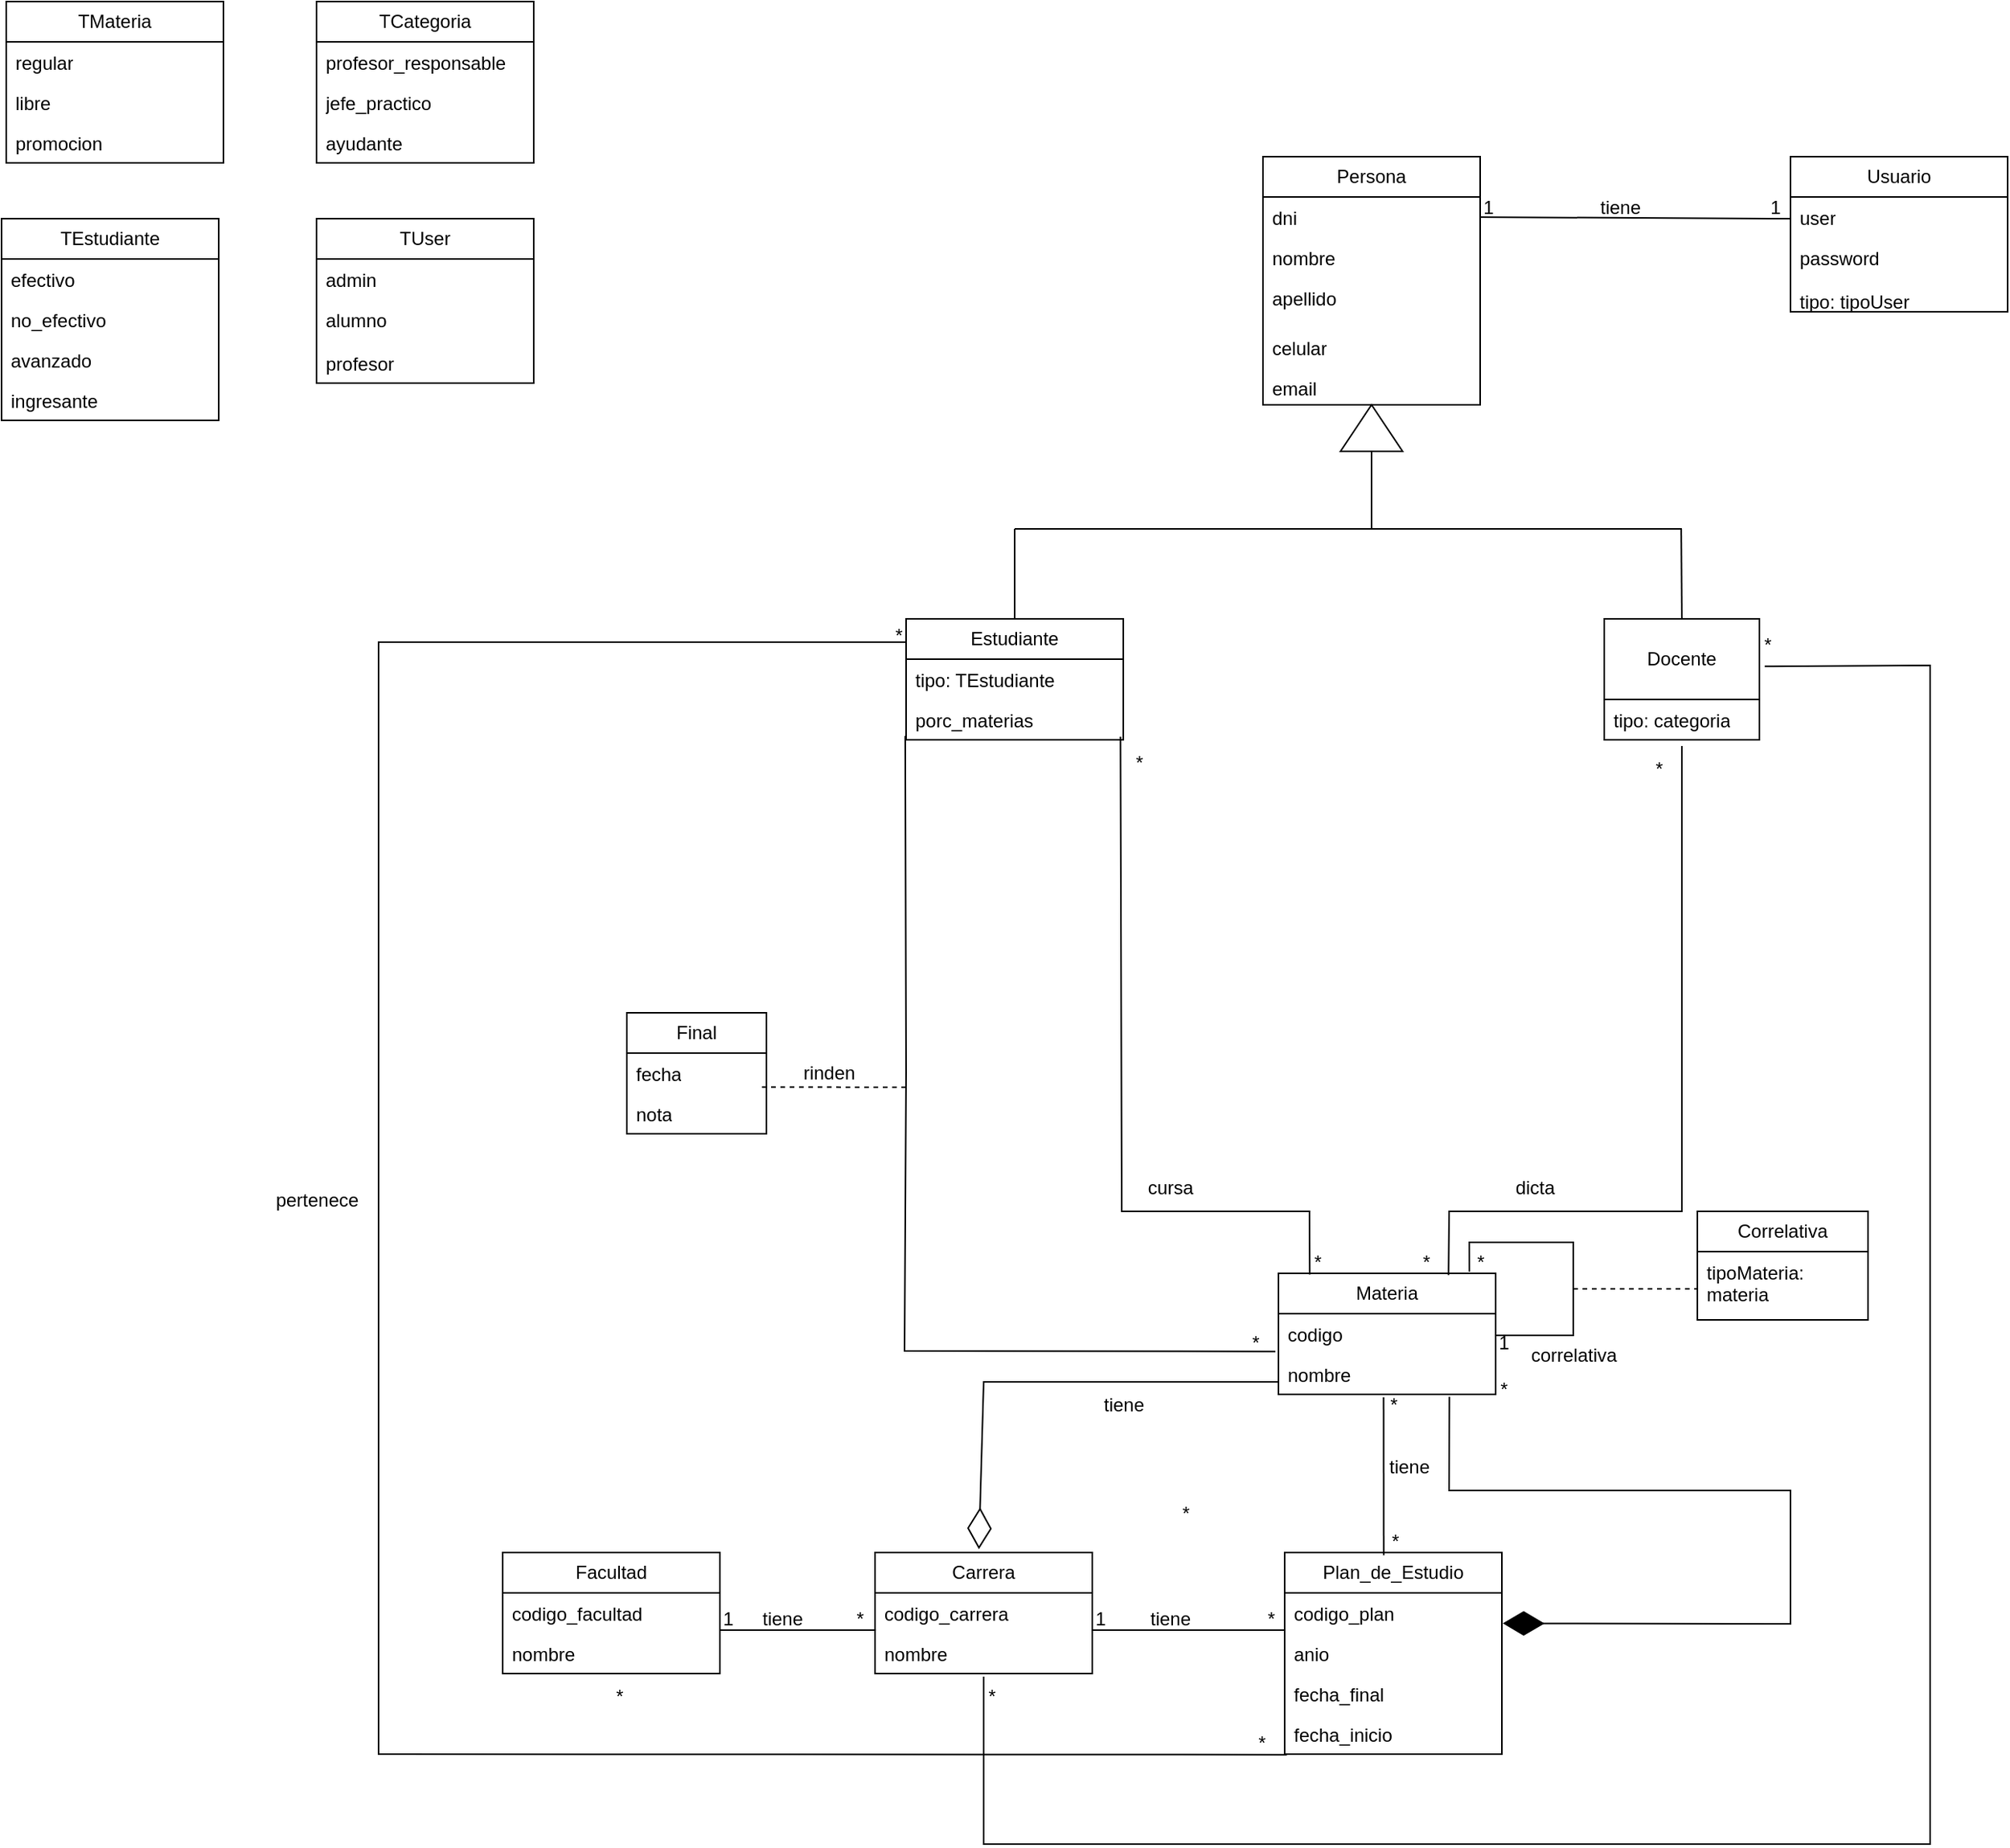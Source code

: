 <mxfile version="28.0.6">
  <diagram name="Página-1" id="NqLssx0y5julMfDjZnWu">
    <mxGraphModel dx="2679" dy="1018" grid="1" gridSize="10" guides="1" tooltips="1" connect="1" arrows="1" fold="1" page="1" pageScale="1" pageWidth="827" pageHeight="1169" math="0" shadow="0">
      <root>
        <mxCell id="0" />
        <mxCell id="1" parent="0" />
        <mxCell id="WmbsGpXp2DMXk3GeZqub-1" value="Persona" style="swimlane;fontStyle=0;childLayout=stackLayout;horizontal=1;startSize=26;fillColor=none;horizontalStack=0;resizeParent=1;resizeParentMax=0;resizeLast=0;collapsible=1;marginBottom=0;whiteSpace=wrap;html=1;" parent="1" vertex="1">
          <mxGeometry x="330" y="120" width="140" height="160" as="geometry" />
        </mxCell>
        <mxCell id="WmbsGpXp2DMXk3GeZqub-2" value="dni" style="text;strokeColor=none;fillColor=none;align=left;verticalAlign=top;spacingLeft=4;spacingRight=4;overflow=hidden;rotatable=0;points=[[0,0.5],[1,0.5]];portConstraint=eastwest;whiteSpace=wrap;html=1;" parent="WmbsGpXp2DMXk3GeZqub-1" vertex="1">
          <mxGeometry y="26" width="140" height="26" as="geometry" />
        </mxCell>
        <mxCell id="WmbsGpXp2DMXk3GeZqub-3" value="nombre" style="text;strokeColor=none;fillColor=none;align=left;verticalAlign=top;spacingLeft=4;spacingRight=4;overflow=hidden;rotatable=0;points=[[0,0.5],[1,0.5]];portConstraint=eastwest;whiteSpace=wrap;html=1;" parent="WmbsGpXp2DMXk3GeZqub-1" vertex="1">
          <mxGeometry y="52" width="140" height="26" as="geometry" />
        </mxCell>
        <mxCell id="WmbsGpXp2DMXk3GeZqub-4" value="apellido" style="text;strokeColor=none;fillColor=none;align=left;verticalAlign=top;spacingLeft=4;spacingRight=4;overflow=hidden;rotatable=0;points=[[0,0.5],[1,0.5]];portConstraint=eastwest;whiteSpace=wrap;html=1;" parent="WmbsGpXp2DMXk3GeZqub-1" vertex="1">
          <mxGeometry y="78" width="140" height="82" as="geometry" />
        </mxCell>
        <mxCell id="WmbsGpXp2DMXk3GeZqub-5" value="Estudiante" style="swimlane;fontStyle=0;childLayout=stackLayout;horizontal=1;startSize=26;fillColor=none;horizontalStack=0;resizeParent=1;resizeParentMax=0;resizeLast=0;collapsible=1;marginBottom=0;whiteSpace=wrap;html=1;" parent="1" vertex="1">
          <mxGeometry x="100" y="418" width="140" height="78" as="geometry" />
        </mxCell>
        <mxCell id="WmbsGpXp2DMXk3GeZqub-6" value="tipo: TEstudiante" style="text;strokeColor=none;fillColor=none;align=left;verticalAlign=top;spacingLeft=4;spacingRight=4;overflow=hidden;rotatable=0;points=[[0,0.5],[1,0.5]];portConstraint=eastwest;whiteSpace=wrap;html=1;" parent="WmbsGpXp2DMXk3GeZqub-5" vertex="1">
          <mxGeometry y="26" width="140" height="26" as="geometry" />
        </mxCell>
        <mxCell id="0xZ3MYLfQqbF8ofGHadz-17" value="porc_materias" style="text;strokeColor=none;fillColor=none;align=left;verticalAlign=top;spacingLeft=4;spacingRight=4;overflow=hidden;rotatable=0;points=[[0,0.5],[1,0.5]];portConstraint=eastwest;whiteSpace=wrap;html=1;" parent="WmbsGpXp2DMXk3GeZqub-5" vertex="1">
          <mxGeometry y="52" width="140" height="26" as="geometry" />
        </mxCell>
        <mxCell id="WmbsGpXp2DMXk3GeZqub-9" value="Docente" style="swimlane;fontStyle=0;childLayout=stackLayout;horizontal=1;startSize=52;fillColor=none;horizontalStack=0;resizeParent=1;resizeParentMax=0;resizeLast=0;collapsible=1;marginBottom=0;whiteSpace=wrap;html=1;" parent="1" vertex="1">
          <mxGeometry x="550" y="418" width="100" height="78" as="geometry" />
        </mxCell>
        <mxCell id="0xZ3MYLfQqbF8ofGHadz-1" value="tipo: categoria" style="text;strokeColor=none;fillColor=none;align=left;verticalAlign=top;spacingLeft=4;spacingRight=4;overflow=hidden;rotatable=0;points=[[0,0.5],[1,0.5]];portConstraint=eastwest;whiteSpace=wrap;html=1;" parent="WmbsGpXp2DMXk3GeZqub-9" vertex="1">
          <mxGeometry y="52" width="100" height="26" as="geometry" />
        </mxCell>
        <mxCell id="WmbsGpXp2DMXk3GeZqub-13" value="celular" style="text;strokeColor=none;fillColor=none;align=left;verticalAlign=top;spacingLeft=4;spacingRight=4;overflow=hidden;rotatable=0;points=[[0,0.5],[1,0.5]];portConstraint=eastwest;whiteSpace=wrap;html=1;" parent="1" vertex="1">
          <mxGeometry x="330" y="230" width="140" height="26" as="geometry" />
        </mxCell>
        <mxCell id="WmbsGpXp2DMXk3GeZqub-14" value="email" style="text;strokeColor=none;fillColor=none;align=left;verticalAlign=top;spacingLeft=4;spacingRight=4;overflow=hidden;rotatable=0;points=[[0,0.5],[1,0.5]];portConstraint=eastwest;whiteSpace=wrap;html=1;" parent="1" vertex="1">
          <mxGeometry x="330" y="256" width="140" height="26" as="geometry" />
        </mxCell>
        <mxCell id="WmbsGpXp2DMXk3GeZqub-15" value="TEstudiante" style="swimlane;fontStyle=0;childLayout=stackLayout;horizontal=1;startSize=26;fillColor=none;horizontalStack=0;resizeParent=1;resizeParentMax=0;resizeLast=0;collapsible=1;marginBottom=0;whiteSpace=wrap;html=1;" parent="1" vertex="1">
          <mxGeometry x="-483" y="160" width="140" height="130" as="geometry" />
        </mxCell>
        <mxCell id="WmbsGpXp2DMXk3GeZqub-16" value="efectivo" style="text;strokeColor=none;fillColor=none;align=left;verticalAlign=top;spacingLeft=4;spacingRight=4;overflow=hidden;rotatable=0;points=[[0,0.5],[1,0.5]];portConstraint=eastwest;whiteSpace=wrap;html=1;" parent="WmbsGpXp2DMXk3GeZqub-15" vertex="1">
          <mxGeometry y="26" width="140" height="26" as="geometry" />
        </mxCell>
        <mxCell id="WmbsGpXp2DMXk3GeZqub-17" value="no_efectivo" style="text;strokeColor=none;fillColor=none;align=left;verticalAlign=top;spacingLeft=4;spacingRight=4;overflow=hidden;rotatable=0;points=[[0,0.5],[1,0.5]];portConstraint=eastwest;whiteSpace=wrap;html=1;" parent="WmbsGpXp2DMXk3GeZqub-15" vertex="1">
          <mxGeometry y="52" width="140" height="26" as="geometry" />
        </mxCell>
        <mxCell id="0xZ3MYLfQqbF8ofGHadz-18" value="avanzado" style="text;strokeColor=none;fillColor=none;align=left;verticalAlign=top;spacingLeft=4;spacingRight=4;overflow=hidden;rotatable=0;points=[[0,0.5],[1,0.5]];portConstraint=eastwest;whiteSpace=wrap;html=1;" parent="WmbsGpXp2DMXk3GeZqub-15" vertex="1">
          <mxGeometry y="78" width="140" height="26" as="geometry" />
        </mxCell>
        <mxCell id="0xZ3MYLfQqbF8ofGHadz-19" value="ingresante" style="text;strokeColor=none;fillColor=none;align=left;verticalAlign=top;spacingLeft=4;spacingRight=4;overflow=hidden;rotatable=0;points=[[0,0.5],[1,0.5]];portConstraint=eastwest;whiteSpace=wrap;html=1;" parent="WmbsGpXp2DMXk3GeZqub-15" vertex="1">
          <mxGeometry y="104" width="140" height="26" as="geometry" />
        </mxCell>
        <mxCell id="WmbsGpXp2DMXk3GeZqub-20" value="" style="triangle;whiteSpace=wrap;html=1;direction=north;" parent="1" vertex="1">
          <mxGeometry x="380" y="280" width="40" height="30" as="geometry" />
        </mxCell>
        <mxCell id="WmbsGpXp2DMXk3GeZqub-21" value="" style="endArrow=none;html=1;rounded=0;" parent="1" edge="1">
          <mxGeometry width="50" height="50" relative="1" as="geometry">
            <mxPoint x="400" y="360" as="sourcePoint" />
            <mxPoint x="400" y="310" as="targetPoint" />
          </mxGeometry>
        </mxCell>
        <mxCell id="WmbsGpXp2DMXk3GeZqub-22" value="" style="endArrow=none;html=1;rounded=0;" parent="1" edge="1">
          <mxGeometry width="50" height="50" relative="1" as="geometry">
            <mxPoint x="270" y="360" as="sourcePoint" />
            <mxPoint x="400" y="360" as="targetPoint" />
          </mxGeometry>
        </mxCell>
        <mxCell id="WmbsGpXp2DMXk3GeZqub-23" value="" style="endArrow=none;html=1;rounded=0;" parent="1" edge="1">
          <mxGeometry width="50" height="50" relative="1" as="geometry">
            <mxPoint x="400" y="360" as="sourcePoint" />
            <mxPoint x="600" y="360" as="targetPoint" />
          </mxGeometry>
        </mxCell>
        <mxCell id="WmbsGpXp2DMXk3GeZqub-24" value="" style="endArrow=none;html=1;rounded=0;" parent="1" edge="1">
          <mxGeometry width="50" height="50" relative="1" as="geometry">
            <mxPoint x="170" y="360" as="sourcePoint" />
            <mxPoint x="270" y="360" as="targetPoint" />
          </mxGeometry>
        </mxCell>
        <mxCell id="WmbsGpXp2DMXk3GeZqub-25" value="" style="endArrow=none;html=1;rounded=0;exitX=0.5;exitY=0;exitDx=0;exitDy=0;" parent="1" source="WmbsGpXp2DMXk3GeZqub-9" edge="1">
          <mxGeometry width="50" height="50" relative="1" as="geometry">
            <mxPoint x="600" y="400" as="sourcePoint" />
            <mxPoint x="599.58" y="360" as="targetPoint" />
          </mxGeometry>
        </mxCell>
        <mxCell id="WmbsGpXp2DMXk3GeZqub-44" value="" style="endArrow=none;html=1;rounded=0;exitX=0.5;exitY=0;exitDx=0;exitDy=0;" parent="1" source="WmbsGpXp2DMXk3GeZqub-5" edge="1">
          <mxGeometry width="50" height="50" relative="1" as="geometry">
            <mxPoint x="169.58" y="410" as="sourcePoint" />
            <mxPoint x="170" y="360" as="targetPoint" />
          </mxGeometry>
        </mxCell>
        <mxCell id="WmbsGpXp2DMXk3GeZqub-49" value="Materia" style="swimlane;fontStyle=0;childLayout=stackLayout;horizontal=1;startSize=26;fillColor=none;horizontalStack=0;resizeParent=1;resizeParentMax=0;resizeLast=0;collapsible=1;marginBottom=0;whiteSpace=wrap;html=1;" parent="1" vertex="1">
          <mxGeometry x="340" y="840" width="140" height="78" as="geometry" />
        </mxCell>
        <mxCell id="WmbsGpXp2DMXk3GeZqub-50" value="codigo" style="text;strokeColor=none;fillColor=none;align=left;verticalAlign=top;spacingLeft=4;spacingRight=4;overflow=hidden;rotatable=0;points=[[0,0.5],[1,0.5]];portConstraint=eastwest;whiteSpace=wrap;html=1;" parent="WmbsGpXp2DMXk3GeZqub-49" vertex="1">
          <mxGeometry y="26" width="140" height="26" as="geometry" />
        </mxCell>
        <mxCell id="WmbsGpXp2DMXk3GeZqub-51" value="nombre" style="text;strokeColor=none;fillColor=none;align=left;verticalAlign=top;spacingLeft=4;spacingRight=4;overflow=hidden;rotatable=0;points=[[0,0.5],[1,0.5]];portConstraint=eastwest;whiteSpace=wrap;html=1;" parent="WmbsGpXp2DMXk3GeZqub-49" vertex="1">
          <mxGeometry y="52" width="140" height="26" as="geometry" />
        </mxCell>
        <mxCell id="WmbsGpXp2DMXk3GeZqub-53" value="Plan_de_Estudio" style="swimlane;fontStyle=0;childLayout=stackLayout;horizontal=1;startSize=26;fillColor=none;horizontalStack=0;resizeParent=1;resizeParentMax=0;resizeLast=0;collapsible=1;marginBottom=0;whiteSpace=wrap;html=1;" parent="1" vertex="1">
          <mxGeometry x="344" y="1020" width="140" height="130" as="geometry" />
        </mxCell>
        <mxCell id="WmbsGpXp2DMXk3GeZqub-54" value="codigo_plan" style="text;strokeColor=none;fillColor=none;align=left;verticalAlign=top;spacingLeft=4;spacingRight=4;overflow=hidden;rotatable=0;points=[[0,0.5],[1,0.5]];portConstraint=eastwest;whiteSpace=wrap;html=1;" parent="WmbsGpXp2DMXk3GeZqub-53" vertex="1">
          <mxGeometry y="26" width="140" height="26" as="geometry" />
        </mxCell>
        <mxCell id="WmbsGpXp2DMXk3GeZqub-55" value="anio" style="text;strokeColor=none;fillColor=none;align=left;verticalAlign=top;spacingLeft=4;spacingRight=4;overflow=hidden;rotatable=0;points=[[0,0.5],[1,0.5]];portConstraint=eastwest;whiteSpace=wrap;html=1;" parent="WmbsGpXp2DMXk3GeZqub-53" vertex="1">
          <mxGeometry y="52" width="140" height="26" as="geometry" />
        </mxCell>
        <mxCell id="eZNoGlo1x7P27jBiXh__-4" value="fecha_final" style="text;strokeColor=none;fillColor=none;align=left;verticalAlign=top;spacingLeft=4;spacingRight=4;overflow=hidden;rotatable=0;points=[[0,0.5],[1,0.5]];portConstraint=eastwest;whiteSpace=wrap;html=1;" parent="WmbsGpXp2DMXk3GeZqub-53" vertex="1">
          <mxGeometry y="78" width="140" height="26" as="geometry" />
        </mxCell>
        <mxCell id="eZNoGlo1x7P27jBiXh__-2" value="fecha_inicio" style="text;strokeColor=none;fillColor=none;align=left;verticalAlign=top;spacingLeft=4;spacingRight=4;overflow=hidden;rotatable=0;points=[[0,0.5],[1,0.5]];portConstraint=eastwest;whiteSpace=wrap;html=1;" parent="WmbsGpXp2DMXk3GeZqub-53" vertex="1">
          <mxGeometry y="104" width="140" height="26" as="geometry" />
        </mxCell>
        <mxCell id="WmbsGpXp2DMXk3GeZqub-56" value="Carrera" style="swimlane;fontStyle=0;childLayout=stackLayout;horizontal=1;startSize=26;fillColor=none;horizontalStack=0;resizeParent=1;resizeParentMax=0;resizeLast=0;collapsible=1;marginBottom=0;whiteSpace=wrap;html=1;" parent="1" vertex="1">
          <mxGeometry x="80" y="1020" width="140" height="78" as="geometry" />
        </mxCell>
        <mxCell id="WmbsGpXp2DMXk3GeZqub-57" value="codigo_carrera" style="text;strokeColor=none;fillColor=none;align=left;verticalAlign=top;spacingLeft=4;spacingRight=4;overflow=hidden;rotatable=0;points=[[0,0.5],[1,0.5]];portConstraint=eastwest;whiteSpace=wrap;html=1;" parent="WmbsGpXp2DMXk3GeZqub-56" vertex="1">
          <mxGeometry y="26" width="140" height="26" as="geometry" />
        </mxCell>
        <mxCell id="WmbsGpXp2DMXk3GeZqub-58" value="nombre" style="text;strokeColor=none;fillColor=none;align=left;verticalAlign=top;spacingLeft=4;spacingRight=4;overflow=hidden;rotatable=0;points=[[0,0.5],[1,0.5]];portConstraint=eastwest;whiteSpace=wrap;html=1;" parent="WmbsGpXp2DMXk3GeZqub-56" vertex="1">
          <mxGeometry y="52" width="140" height="26" as="geometry" />
        </mxCell>
        <mxCell id="WmbsGpXp2DMXk3GeZqub-59" value="Facultad" style="swimlane;fontStyle=0;childLayout=stackLayout;horizontal=1;startSize=26;fillColor=none;horizontalStack=0;resizeParent=1;resizeParentMax=0;resizeLast=0;collapsible=1;marginBottom=0;whiteSpace=wrap;html=1;" parent="1" vertex="1">
          <mxGeometry x="-160" y="1020" width="140" height="78" as="geometry" />
        </mxCell>
        <mxCell id="WmbsGpXp2DMXk3GeZqub-60" value="codigo_facultad&amp;nbsp;" style="text;strokeColor=none;fillColor=none;align=left;verticalAlign=top;spacingLeft=4;spacingRight=4;overflow=hidden;rotatable=0;points=[[0,0.5],[1,0.5]];portConstraint=eastwest;whiteSpace=wrap;html=1;" parent="WmbsGpXp2DMXk3GeZqub-59" vertex="1">
          <mxGeometry y="26" width="140" height="26" as="geometry" />
        </mxCell>
        <mxCell id="WmbsGpXp2DMXk3GeZqub-61" value="nombre" style="text;strokeColor=none;fillColor=none;align=left;verticalAlign=top;spacingLeft=4;spacingRight=4;overflow=hidden;rotatable=0;points=[[0,0.5],[1,0.5]];portConstraint=eastwest;whiteSpace=wrap;html=1;" parent="WmbsGpXp2DMXk3GeZqub-59" vertex="1">
          <mxGeometry y="52" width="140" height="26" as="geometry" />
        </mxCell>
        <mxCell id="WmbsGpXp2DMXk3GeZqub-62" value="Usuario" style="swimlane;fontStyle=0;childLayout=stackLayout;horizontal=1;startSize=26;fillColor=none;horizontalStack=0;resizeParent=1;resizeParentMax=0;resizeLast=0;collapsible=1;marginBottom=0;whiteSpace=wrap;html=1;" parent="1" vertex="1">
          <mxGeometry x="670" y="120" width="140" height="100" as="geometry" />
        </mxCell>
        <mxCell id="WmbsGpXp2DMXk3GeZqub-63" value="user" style="text;strokeColor=none;fillColor=none;align=left;verticalAlign=top;spacingLeft=4;spacingRight=4;overflow=hidden;rotatable=0;points=[[0,0.5],[1,0.5]];portConstraint=eastwest;whiteSpace=wrap;html=1;" parent="WmbsGpXp2DMXk3GeZqub-62" vertex="1">
          <mxGeometry y="26" width="140" height="26" as="geometry" />
        </mxCell>
        <mxCell id="WmbsGpXp2DMXk3GeZqub-64" value="password" style="text;strokeColor=none;fillColor=none;align=left;verticalAlign=top;spacingLeft=4;spacingRight=4;overflow=hidden;rotatable=0;points=[[0,0.5],[1,0.5]];portConstraint=eastwest;whiteSpace=wrap;html=1;" parent="WmbsGpXp2DMXk3GeZqub-62" vertex="1">
          <mxGeometry y="52" width="140" height="48" as="geometry" />
        </mxCell>
        <mxCell id="WmbsGpXp2DMXk3GeZqub-65" value="" style="endArrow=none;html=1;rounded=0;entryX=0.004;entryY=0.923;entryDx=0;entryDy=0;entryPerimeter=0;" parent="1" target="WmbsGpXp2DMXk3GeZqub-57" edge="1">
          <mxGeometry width="50" height="50" relative="1" as="geometry">
            <mxPoint x="-20" y="1070" as="sourcePoint" />
            <mxPoint x="30" y="1020" as="targetPoint" />
          </mxGeometry>
        </mxCell>
        <mxCell id="WmbsGpXp2DMXk3GeZqub-66" value="" style="endArrow=none;html=1;rounded=0;entryX=0;entryY=0.921;entryDx=0;entryDy=0;entryPerimeter=0;" parent="1" target="WmbsGpXp2DMXk3GeZqub-54" edge="1">
          <mxGeometry width="50" height="50" relative="1" as="geometry">
            <mxPoint x="220" y="1070" as="sourcePoint" />
            <mxPoint x="340" y="1070" as="targetPoint" />
          </mxGeometry>
        </mxCell>
        <mxCell id="WmbsGpXp2DMXk3GeZqub-67" value="1" style="text;html=1;align=center;verticalAlign=middle;resizable=0;points=[];autosize=1;strokeColor=none;fillColor=none;" parent="1" vertex="1">
          <mxGeometry x="-30" y="1048" width="30" height="30" as="geometry" />
        </mxCell>
        <mxCell id="WmbsGpXp2DMXk3GeZqub-68" value="*" style="text;html=1;align=center;verticalAlign=middle;resizable=0;points=[];autosize=1;strokeColor=none;fillColor=none;" parent="1" vertex="1">
          <mxGeometry x="55" y="1048" width="30" height="30" as="geometry" />
        </mxCell>
        <mxCell id="WmbsGpXp2DMXk3GeZqub-69" value="1" style="text;html=1;align=center;verticalAlign=middle;resizable=0;points=[];autosize=1;strokeColor=none;fillColor=none;" parent="1" vertex="1">
          <mxGeometry x="210" y="1048" width="30" height="30" as="geometry" />
        </mxCell>
        <mxCell id="WmbsGpXp2DMXk3GeZqub-70" value="*" style="text;html=1;align=center;verticalAlign=middle;resizable=0;points=[];autosize=1;strokeColor=none;fillColor=none;" parent="1" vertex="1">
          <mxGeometry x="320" y="1048" width="30" height="30" as="geometry" />
        </mxCell>
        <mxCell id="WmbsGpXp2DMXk3GeZqub-71" value="" style="endArrow=none;html=1;rounded=0;entryX=0.484;entryY=1.07;entryDx=0;entryDy=0;entryPerimeter=0;exitX=0.456;exitY=0.013;exitDx=0;exitDy=0;exitPerimeter=0;" parent="1" source="WmbsGpXp2DMXk3GeZqub-53" target="WmbsGpXp2DMXk3GeZqub-51" edge="1">
          <mxGeometry width="50" height="50" relative="1" as="geometry">
            <mxPoint x="370" y="970" as="sourcePoint" />
            <mxPoint x="420" y="920" as="targetPoint" />
          </mxGeometry>
        </mxCell>
        <mxCell id="WmbsGpXp2DMXk3GeZqub-72" value="*" style="text;html=1;align=center;verticalAlign=middle;resizable=0;points=[];autosize=1;strokeColor=none;fillColor=none;" parent="1" vertex="1">
          <mxGeometry x="399" y="910" width="30" height="30" as="geometry" />
        </mxCell>
        <mxCell id="WmbsGpXp2DMXk3GeZqub-73" value="*" style="text;html=1;align=center;verticalAlign=middle;resizable=0;points=[];autosize=1;strokeColor=none;fillColor=none;" parent="1" vertex="1">
          <mxGeometry x="400" y="998" width="30" height="30" as="geometry" />
        </mxCell>
        <mxCell id="WmbsGpXp2DMXk3GeZqub-76" value="*" style="text;html=1;align=center;verticalAlign=middle;resizable=0;points=[];autosize=1;strokeColor=none;fillColor=none;" parent="1" vertex="1">
          <mxGeometry x="265" y="980" width="30" height="30" as="geometry" />
        </mxCell>
        <mxCell id="WmbsGpXp2DMXk3GeZqub-78" value="tiene" style="text;html=1;align=center;verticalAlign=middle;resizable=0;points=[];autosize=1;strokeColor=none;fillColor=none;" parent="1" vertex="1">
          <mxGeometry x="215" y="910" width="50" height="30" as="geometry" />
        </mxCell>
        <mxCell id="WmbsGpXp2DMXk3GeZqub-79" value="tiene" style="text;html=1;align=center;verticalAlign=middle;resizable=0;points=[];autosize=1;strokeColor=none;fillColor=none;" parent="1" vertex="1">
          <mxGeometry x="245" y="1048" width="50" height="30" as="geometry" />
        </mxCell>
        <mxCell id="WmbsGpXp2DMXk3GeZqub-80" value="tiene" style="text;html=1;align=center;verticalAlign=middle;resizable=0;points=[];autosize=1;strokeColor=none;fillColor=none;" parent="1" vertex="1">
          <mxGeometry x="399" y="950" width="50" height="30" as="geometry" />
        </mxCell>
        <mxCell id="WmbsGpXp2DMXk3GeZqub-81" value="tiene" style="text;html=1;align=center;verticalAlign=middle;resizable=0;points=[];autosize=1;strokeColor=none;fillColor=none;" parent="1" vertex="1">
          <mxGeometry x="-5" y="1048" width="50" height="30" as="geometry" />
        </mxCell>
        <mxCell id="WmbsGpXp2DMXk3GeZqub-82" value="" style="endArrow=none;html=1;rounded=0;entryX=0.01;entryY=1.013;entryDx=0;entryDy=0;entryPerimeter=0;exitX=0;exitY=0.192;exitDx=0;exitDy=0;exitPerimeter=0;" parent="1" source="WmbsGpXp2DMXk3GeZqub-5" target="eZNoGlo1x7P27jBiXh__-2" edge="1">
          <mxGeometry width="50" height="50" relative="1" as="geometry">
            <mxPoint x="40" y="450" as="sourcePoint" />
            <mxPoint x="150" y="1093" as="targetPoint" />
            <Array as="points">
              <mxPoint x="90" y="433" />
              <mxPoint x="40" y="433" />
              <mxPoint x="-240" y="433" />
              <mxPoint x="-240" y="1150" />
            </Array>
          </mxGeometry>
        </mxCell>
        <mxCell id="WmbsGpXp2DMXk3GeZqub-83" value="*" style="text;html=1;align=center;verticalAlign=middle;resizable=0;points=[];autosize=1;strokeColor=none;fillColor=none;" parent="1" vertex="1">
          <mxGeometry x="80" y="414" width="30" height="30" as="geometry" />
        </mxCell>
        <mxCell id="WmbsGpXp2DMXk3GeZqub-85" value="" style="endArrow=none;html=1;rounded=0;exitX=1.034;exitY=0.393;exitDx=0;exitDy=0;exitPerimeter=0;" parent="1" source="WmbsGpXp2DMXk3GeZqub-9" edge="1">
          <mxGeometry width="50" height="50" relative="1" as="geometry">
            <mxPoint x="250" y="448" as="sourcePoint" />
            <mxPoint x="150" y="1100" as="targetPoint" />
            <Array as="points">
              <mxPoint x="760" y="448" />
              <mxPoint x="760" y="818" />
              <mxPoint x="760" y="1208" />
              <mxPoint x="150" y="1208" />
            </Array>
          </mxGeometry>
        </mxCell>
        <mxCell id="WmbsGpXp2DMXk3GeZqub-86" value="*" style="text;html=1;align=center;verticalAlign=middle;resizable=0;points=[];autosize=1;strokeColor=none;fillColor=none;" parent="1" vertex="1">
          <mxGeometry x="640" y="420" width="30" height="30" as="geometry" />
        </mxCell>
        <mxCell id="WmbsGpXp2DMXk3GeZqub-87" value="*" style="text;html=1;align=center;verticalAlign=middle;resizable=0;points=[];autosize=1;strokeColor=none;fillColor=none;" parent="1" vertex="1">
          <mxGeometry x="-100" y="1098" width="30" height="30" as="geometry" />
        </mxCell>
        <mxCell id="WmbsGpXp2DMXk3GeZqub-96" value="" style="endArrow=none;html=1;rounded=0;exitX=0.144;exitY=0.009;exitDx=0;exitDy=0;exitPerimeter=0;entryX=0.987;entryY=0.922;entryDx=0;entryDy=0;entryPerimeter=0;" parent="1" source="WmbsGpXp2DMXk3GeZqub-49" target="0xZ3MYLfQqbF8ofGHadz-17" edge="1">
          <mxGeometry width="50" height="50" relative="1" as="geometry">
            <mxPoint x="360" y="800" as="sourcePoint" />
            <mxPoint x="270" y="648" as="targetPoint" />
            <Array as="points">
              <mxPoint x="360" y="800" />
              <mxPoint x="239" y="800" />
            </Array>
          </mxGeometry>
        </mxCell>
        <mxCell id="WmbsGpXp2DMXk3GeZqub-97" value="*" style="text;html=1;align=center;verticalAlign=middle;resizable=0;points=[];autosize=1;strokeColor=none;fillColor=none;" parent="1" vertex="1">
          <mxGeometry x="350" y="818" width="30" height="30" as="geometry" />
        </mxCell>
        <mxCell id="WmbsGpXp2DMXk3GeZqub-99" value="cursa" style="text;html=1;align=center;verticalAlign=middle;resizable=0;points=[];autosize=1;strokeColor=none;fillColor=none;" parent="1" vertex="1">
          <mxGeometry x="245" y="770" width="50" height="30" as="geometry" />
        </mxCell>
        <mxCell id="WmbsGpXp2DMXk3GeZqub-102" value="*" style="text;html=1;align=center;verticalAlign=middle;resizable=0;points=[];autosize=1;strokeColor=none;fillColor=none;" parent="1" vertex="1">
          <mxGeometry x="470" y="900" width="30" height="30" as="geometry" />
        </mxCell>
        <mxCell id="WmbsGpXp2DMXk3GeZqub-106" value="1" style="text;html=1;align=center;verticalAlign=middle;resizable=0;points=[];autosize=1;strokeColor=none;fillColor=none;" parent="1" vertex="1">
          <mxGeometry x="470" y="870" width="30" height="30" as="geometry" />
        </mxCell>
        <mxCell id="WmbsGpXp2DMXk3GeZqub-107" value="" style="endArrow=none;html=1;rounded=0;exitX=0.783;exitY=0.014;exitDx=0;exitDy=0;exitPerimeter=0;entryX=0.5;entryY=1.154;entryDx=0;entryDy=0;entryPerimeter=0;" parent="1" source="WmbsGpXp2DMXk3GeZqub-49" target="0xZ3MYLfQqbF8ofGHadz-1" edge="1">
          <mxGeometry width="50" height="50" relative="1" as="geometry">
            <mxPoint x="450" y="830" as="sourcePoint" />
            <mxPoint x="540" y="650" as="targetPoint" />
            <Array as="points">
              <mxPoint x="450" y="800" />
              <mxPoint x="600" y="800" />
            </Array>
          </mxGeometry>
        </mxCell>
        <mxCell id="WmbsGpXp2DMXk3GeZqub-108" value="*" style="text;html=1;align=center;verticalAlign=middle;resizable=0;points=[];autosize=1;strokeColor=none;fillColor=none;" parent="1" vertex="1">
          <mxGeometry x="420" y="818" width="30" height="30" as="geometry" />
        </mxCell>
        <mxCell id="WmbsGpXp2DMXk3GeZqub-109" value="*" style="text;html=1;align=center;verticalAlign=middle;resizable=0;points=[];autosize=1;strokeColor=none;fillColor=none;" parent="1" vertex="1">
          <mxGeometry x="570" y="500" width="30" height="30" as="geometry" />
        </mxCell>
        <mxCell id="WmbsGpXp2DMXk3GeZqub-110" value="dicta" style="text;html=1;align=center;verticalAlign=middle;resizable=0;points=[];autosize=1;strokeColor=none;fillColor=none;" parent="1" vertex="1">
          <mxGeometry x="480" y="770" width="50" height="30" as="geometry" />
        </mxCell>
        <mxCell id="WmbsGpXp2DMXk3GeZqub-112" value="" style="endArrow=none;dashed=1;html=1;rounded=0;" parent="1" edge="1">
          <mxGeometry width="50" height="50" relative="1" as="geometry">
            <mxPoint x="530" y="850" as="sourcePoint" />
            <mxPoint x="610" y="850" as="targetPoint" />
          </mxGeometry>
        </mxCell>
        <mxCell id="WmbsGpXp2DMXk3GeZqub-113" value="Correlativa" style="swimlane;fontStyle=0;childLayout=stackLayout;horizontal=1;startSize=26;fillColor=none;horizontalStack=0;resizeParent=1;resizeParentMax=0;resizeLast=0;collapsible=1;marginBottom=0;whiteSpace=wrap;html=1;" parent="1" vertex="1">
          <mxGeometry x="610" y="800" width="110" height="70" as="geometry" />
        </mxCell>
        <mxCell id="WmbsGpXp2DMXk3GeZqub-114" value="tipoMateria: materia" style="text;strokeColor=none;fillColor=none;align=left;verticalAlign=top;spacingLeft=4;spacingRight=4;overflow=hidden;rotatable=0;points=[[0,0.5],[1,0.5]];portConstraint=eastwest;whiteSpace=wrap;html=1;" parent="WmbsGpXp2DMXk3GeZqub-113" vertex="1">
          <mxGeometry y="26" width="110" height="44" as="geometry" />
        </mxCell>
        <mxCell id="WmbsGpXp2DMXk3GeZqub-117" value="" style="endArrow=diamondThin;endFill=1;endSize=24;html=1;rounded=0;exitX=0.787;exitY=1.062;exitDx=0;exitDy=0;exitPerimeter=0;entryX=1.004;entryY=0.756;entryDx=0;entryDy=0;entryPerimeter=0;" parent="1" source="WmbsGpXp2DMXk3GeZqub-51" target="WmbsGpXp2DMXk3GeZqub-54" edge="1">
          <mxGeometry width="160" relative="1" as="geometry">
            <mxPoint x="594.84" y="1116.122" as="sourcePoint" />
            <mxPoint x="560.32" y="970" as="targetPoint" />
            <Array as="points">
              <mxPoint x="450" y="980" />
              <mxPoint x="670" y="980" />
              <mxPoint x="670" y="1066" />
            </Array>
          </mxGeometry>
        </mxCell>
        <mxCell id="WmbsGpXp2DMXk3GeZqub-118" value="" style="endArrow=none;html=1;rounded=0;exitX=1;exitY=0.5;exitDx=0;exitDy=0;" parent="1" source="WmbsGpXp2DMXk3GeZqub-2" edge="1">
          <mxGeometry width="50" height="50" relative="1" as="geometry">
            <mxPoint x="620" y="210" as="sourcePoint" />
            <mxPoint x="670" y="160" as="targetPoint" />
          </mxGeometry>
        </mxCell>
        <mxCell id="WmbsGpXp2DMXk3GeZqub-119" value="1" style="text;html=1;align=center;verticalAlign=middle;resizable=0;points=[];autosize=1;strokeColor=none;fillColor=none;" parent="1" vertex="1">
          <mxGeometry x="460" y="138" width="30" height="30" as="geometry" />
        </mxCell>
        <mxCell id="WmbsGpXp2DMXk3GeZqub-120" value="1" style="text;html=1;align=center;verticalAlign=middle;resizable=0;points=[];autosize=1;strokeColor=none;fillColor=none;" parent="1" vertex="1">
          <mxGeometry x="645" y="138" width="30" height="30" as="geometry" />
        </mxCell>
        <mxCell id="WmbsGpXp2DMXk3GeZqub-121" value="tiene" style="text;html=1;align=center;verticalAlign=middle;resizable=0;points=[];autosize=1;strokeColor=none;fillColor=none;" parent="1" vertex="1">
          <mxGeometry x="535" y="138" width="50" height="30" as="geometry" />
        </mxCell>
        <mxCell id="WmbsGpXp2DMXk3GeZqub-122" value="" style="endArrow=none;html=1;rounded=0;exitX=-0.014;exitY=-0.064;exitDx=0;exitDy=0;exitPerimeter=0;entryX=-0.004;entryY=0.904;entryDx=0;entryDy=0;entryPerimeter=0;" parent="1" source="WmbsGpXp2DMXk3GeZqub-51" target="0xZ3MYLfQqbF8ofGHadz-17" edge="1">
          <mxGeometry width="50" height="50" relative="1" as="geometry">
            <mxPoint x="50" y="520" as="sourcePoint" />
            <mxPoint x="100" y="500" as="targetPoint" />
            <Array as="points">
              <mxPoint x="99" y="890" />
              <mxPoint x="100" y="710" />
            </Array>
          </mxGeometry>
        </mxCell>
        <mxCell id="WmbsGpXp2DMXk3GeZqub-125" value="*" style="text;html=1;align=center;verticalAlign=middle;resizable=0;points=[];autosize=1;strokeColor=none;fillColor=none;" parent="1" vertex="1">
          <mxGeometry x="310" y="870" width="30" height="30" as="geometry" />
        </mxCell>
        <mxCell id="WmbsGpXp2DMXk3GeZqub-126" value="rinden" style="text;html=1;align=center;verticalAlign=middle;resizable=0;points=[];autosize=1;strokeColor=none;fillColor=none;" parent="1" vertex="1">
          <mxGeometry x="20" y="696" width="60" height="30" as="geometry" />
        </mxCell>
        <mxCell id="WmbsGpXp2DMXk3GeZqub-127" value="" style="endArrow=none;dashed=1;html=1;rounded=0;entryX=0.968;entryY=0.841;entryDx=0;entryDy=0;entryPerimeter=0;" parent="1" target="WmbsGpXp2DMXk3GeZqub-129" edge="1">
          <mxGeometry width="50" height="50" relative="1" as="geometry">
            <mxPoint x="100" y="720" as="sourcePoint" />
            <mxPoint x="-50" y="720" as="targetPoint" />
          </mxGeometry>
        </mxCell>
        <mxCell id="WmbsGpXp2DMXk3GeZqub-128" value="Final" style="swimlane;fontStyle=0;childLayout=stackLayout;horizontal=1;startSize=26;fillColor=none;horizontalStack=0;resizeParent=1;resizeParentMax=0;resizeLast=0;collapsible=1;marginBottom=0;whiteSpace=wrap;html=1;" parent="1" vertex="1">
          <mxGeometry x="-80" y="672" width="90" height="78" as="geometry" />
        </mxCell>
        <mxCell id="WmbsGpXp2DMXk3GeZqub-129" value="fecha" style="text;strokeColor=none;fillColor=none;align=left;verticalAlign=top;spacingLeft=4;spacingRight=4;overflow=hidden;rotatable=0;points=[[0,0.5],[1,0.5]];portConstraint=eastwest;whiteSpace=wrap;html=1;" parent="WmbsGpXp2DMXk3GeZqub-128" vertex="1">
          <mxGeometry y="26" width="90" height="26" as="geometry" />
        </mxCell>
        <mxCell id="WmbsGpXp2DMXk3GeZqub-130" value="nota" style="text;strokeColor=none;fillColor=none;align=left;verticalAlign=top;spacingLeft=4;spacingRight=4;overflow=hidden;rotatable=0;points=[[0,0.5],[1,0.5]];portConstraint=eastwest;whiteSpace=wrap;html=1;" parent="WmbsGpXp2DMXk3GeZqub-128" vertex="1">
          <mxGeometry y="52" width="90" height="26" as="geometry" />
        </mxCell>
        <mxCell id="WmbsGpXp2DMXk3GeZqub-133" value="tipo: tipoUser" style="text;strokeColor=none;fillColor=none;align=left;verticalAlign=top;spacingLeft=4;spacingRight=4;overflow=hidden;rotatable=0;points=[[0,0.5],[1,0.5]];portConstraint=eastwest;whiteSpace=wrap;html=1;" parent="1" vertex="1">
          <mxGeometry x="670" y="200" width="140" height="26" as="geometry" />
        </mxCell>
        <mxCell id="WmbsGpXp2DMXk3GeZqub-134" value="TUser" style="swimlane;fontStyle=0;childLayout=stackLayout;horizontal=1;startSize=26;fillColor=none;horizontalStack=0;resizeParent=1;resizeParentMax=0;resizeLast=0;collapsible=1;marginBottom=0;whiteSpace=wrap;html=1;" parent="1" vertex="1">
          <mxGeometry x="-280" y="160" width="140" height="106" as="geometry" />
        </mxCell>
        <mxCell id="WmbsGpXp2DMXk3GeZqub-135" value="admin" style="text;strokeColor=none;fillColor=none;align=left;verticalAlign=top;spacingLeft=4;spacingRight=4;overflow=hidden;rotatable=0;points=[[0,0.5],[1,0.5]];portConstraint=eastwest;whiteSpace=wrap;html=1;" parent="WmbsGpXp2DMXk3GeZqub-134" vertex="1">
          <mxGeometry y="26" width="140" height="26" as="geometry" />
        </mxCell>
        <mxCell id="WmbsGpXp2DMXk3GeZqub-136" value="alumno" style="text;strokeColor=none;fillColor=none;align=left;verticalAlign=top;spacingLeft=4;spacingRight=4;overflow=hidden;rotatable=0;points=[[0,0.5],[1,0.5]];portConstraint=eastwest;whiteSpace=wrap;html=1;" parent="WmbsGpXp2DMXk3GeZqub-134" vertex="1">
          <mxGeometry y="52" width="140" height="28" as="geometry" />
        </mxCell>
        <mxCell id="WmbsGpXp2DMXk3GeZqub-137" value="profesor" style="text;strokeColor=none;fillColor=none;align=left;verticalAlign=top;spacingLeft=4;spacingRight=4;overflow=hidden;rotatable=0;points=[[0,0.5],[1,0.5]];portConstraint=eastwest;whiteSpace=wrap;html=1;" parent="WmbsGpXp2DMXk3GeZqub-134" vertex="1">
          <mxGeometry y="80" width="140" height="26" as="geometry" />
        </mxCell>
        <mxCell id="0xZ3MYLfQqbF8ofGHadz-3" value="TCategoria" style="swimlane;fontStyle=0;childLayout=stackLayout;horizontal=1;startSize=26;fillColor=none;horizontalStack=0;resizeParent=1;resizeParentMax=0;resizeLast=0;collapsible=1;marginBottom=0;whiteSpace=wrap;html=1;" parent="1" vertex="1">
          <mxGeometry x="-280" y="20" width="140" height="104" as="geometry" />
        </mxCell>
        <mxCell id="0xZ3MYLfQqbF8ofGHadz-4" value="profesor_responsable" style="text;strokeColor=none;fillColor=none;align=left;verticalAlign=top;spacingLeft=4;spacingRight=4;overflow=hidden;rotatable=0;points=[[0,0.5],[1,0.5]];portConstraint=eastwest;whiteSpace=wrap;html=1;" parent="0xZ3MYLfQqbF8ofGHadz-3" vertex="1">
          <mxGeometry y="26" width="140" height="26" as="geometry" />
        </mxCell>
        <mxCell id="0xZ3MYLfQqbF8ofGHadz-9" value="jefe_practico" style="text;strokeColor=none;fillColor=none;align=left;verticalAlign=top;spacingLeft=4;spacingRight=4;overflow=hidden;rotatable=0;points=[[0,0.5],[1,0.5]];portConstraint=eastwest;whiteSpace=wrap;html=1;" parent="0xZ3MYLfQqbF8ofGHadz-3" vertex="1">
          <mxGeometry y="52" width="140" height="26" as="geometry" />
        </mxCell>
        <mxCell id="0xZ3MYLfQqbF8ofGHadz-10" value="ayudante" style="text;strokeColor=none;fillColor=none;align=left;verticalAlign=top;spacingLeft=4;spacingRight=4;overflow=hidden;rotatable=0;points=[[0,0.5],[1,0.5]];portConstraint=eastwest;whiteSpace=wrap;html=1;" parent="0xZ3MYLfQqbF8ofGHadz-3" vertex="1">
          <mxGeometry y="78" width="140" height="26" as="geometry" />
        </mxCell>
        <mxCell id="0xZ3MYLfQqbF8ofGHadz-21" value="*" style="text;html=1;align=center;verticalAlign=middle;resizable=0;points=[];autosize=1;strokeColor=none;fillColor=none;" parent="1" vertex="1">
          <mxGeometry x="235" y="496" width="30" height="30" as="geometry" />
        </mxCell>
        <mxCell id="0xZ3MYLfQqbF8ofGHadz-22" value="*" style="text;html=1;align=center;verticalAlign=middle;resizable=0;points=[];autosize=1;strokeColor=none;fillColor=none;" parent="1" vertex="1">
          <mxGeometry x="314" y="1128" width="30" height="30" as="geometry" />
        </mxCell>
        <mxCell id="0xZ3MYLfQqbF8ofGHadz-23" value="" style="endArrow=none;html=1;rounded=0;entryX=0.879;entryY=-0.015;entryDx=0;entryDy=0;entryPerimeter=0;" parent="1" target="WmbsGpXp2DMXk3GeZqub-49" edge="1">
          <mxGeometry width="50" height="50" relative="1" as="geometry">
            <mxPoint x="480" y="880" as="sourcePoint" />
            <mxPoint x="530" y="830" as="targetPoint" />
            <Array as="points">
              <mxPoint x="530" y="880" />
              <mxPoint x="530" y="820" />
              <mxPoint x="463" y="820" />
            </Array>
          </mxGeometry>
        </mxCell>
        <mxCell id="0xZ3MYLfQqbF8ofGHadz-24" value="*" style="text;html=1;align=center;verticalAlign=middle;resizable=0;points=[];autosize=1;strokeColor=none;fillColor=none;" parent="1" vertex="1">
          <mxGeometry x="455" y="818" width="30" height="30" as="geometry" />
        </mxCell>
        <mxCell id="0xZ3MYLfQqbF8ofGHadz-25" value="correlativa" style="text;html=1;align=center;verticalAlign=middle;resizable=0;points=[];autosize=1;strokeColor=none;fillColor=none;" parent="1" vertex="1">
          <mxGeometry x="490" y="878" width="80" height="30" as="geometry" />
        </mxCell>
        <mxCell id="0xZ3MYLfQqbF8ofGHadz-26" value="*" style="text;html=1;align=center;verticalAlign=middle;resizable=0;points=[];autosize=1;strokeColor=none;fillColor=none;" parent="1" vertex="1">
          <mxGeometry x="140" y="1098" width="30" height="30" as="geometry" />
        </mxCell>
        <mxCell id="0xZ3MYLfQqbF8ofGHadz-27" value="" style="endArrow=diamondThin;endFill=0;endSize=24;html=1;rounded=0;entryX=0.478;entryY=-0.027;entryDx=0;entryDy=0;entryPerimeter=0;" parent="1" target="WmbsGpXp2DMXk3GeZqub-56" edge="1">
          <mxGeometry width="160" relative="1" as="geometry">
            <mxPoint x="340" y="910" as="sourcePoint" />
            <mxPoint x="310" y="920" as="targetPoint" />
            <Array as="points">
              <mxPoint x="150" y="910" />
            </Array>
          </mxGeometry>
        </mxCell>
        <mxCell id="ywBsDaBNvZv1VEneGBql-1" value="TMateria" style="swimlane;fontStyle=0;childLayout=stackLayout;horizontal=1;startSize=26;fillColor=none;horizontalStack=0;resizeParent=1;resizeParentMax=0;resizeLast=0;collapsible=1;marginBottom=0;whiteSpace=wrap;html=1;" parent="1" vertex="1">
          <mxGeometry x="-480" y="20" width="140" height="104" as="geometry" />
        </mxCell>
        <mxCell id="ywBsDaBNvZv1VEneGBql-2" value="regular" style="text;strokeColor=none;fillColor=none;align=left;verticalAlign=top;spacingLeft=4;spacingRight=4;overflow=hidden;rotatable=0;points=[[0,0.5],[1,0.5]];portConstraint=eastwest;whiteSpace=wrap;html=1;" parent="ywBsDaBNvZv1VEneGBql-1" vertex="1">
          <mxGeometry y="26" width="140" height="26" as="geometry" />
        </mxCell>
        <mxCell id="ywBsDaBNvZv1VEneGBql-3" value="libre" style="text;strokeColor=none;fillColor=none;align=left;verticalAlign=top;spacingLeft=4;spacingRight=4;overflow=hidden;rotatable=0;points=[[0,0.5],[1,0.5]];portConstraint=eastwest;whiteSpace=wrap;html=1;" parent="ywBsDaBNvZv1VEneGBql-1" vertex="1">
          <mxGeometry y="52" width="140" height="26" as="geometry" />
        </mxCell>
        <mxCell id="ywBsDaBNvZv1VEneGBql-4" value="promocion" style="text;strokeColor=none;fillColor=none;align=left;verticalAlign=top;spacingLeft=4;spacingRight=4;overflow=hidden;rotatable=0;points=[[0,0.5],[1,0.5]];portConstraint=eastwest;whiteSpace=wrap;html=1;" parent="ywBsDaBNvZv1VEneGBql-1" vertex="1">
          <mxGeometry y="78" width="140" height="26" as="geometry" />
        </mxCell>
        <mxCell id="LIgzqigY4Go6K1KlvnwG-1" value="pertenece" style="text;html=1;align=center;verticalAlign=middle;resizable=0;points=[];autosize=1;strokeColor=none;fillColor=none;" vertex="1" parent="1">
          <mxGeometry x="-320" y="778" width="80" height="30" as="geometry" />
        </mxCell>
      </root>
    </mxGraphModel>
  </diagram>
</mxfile>
